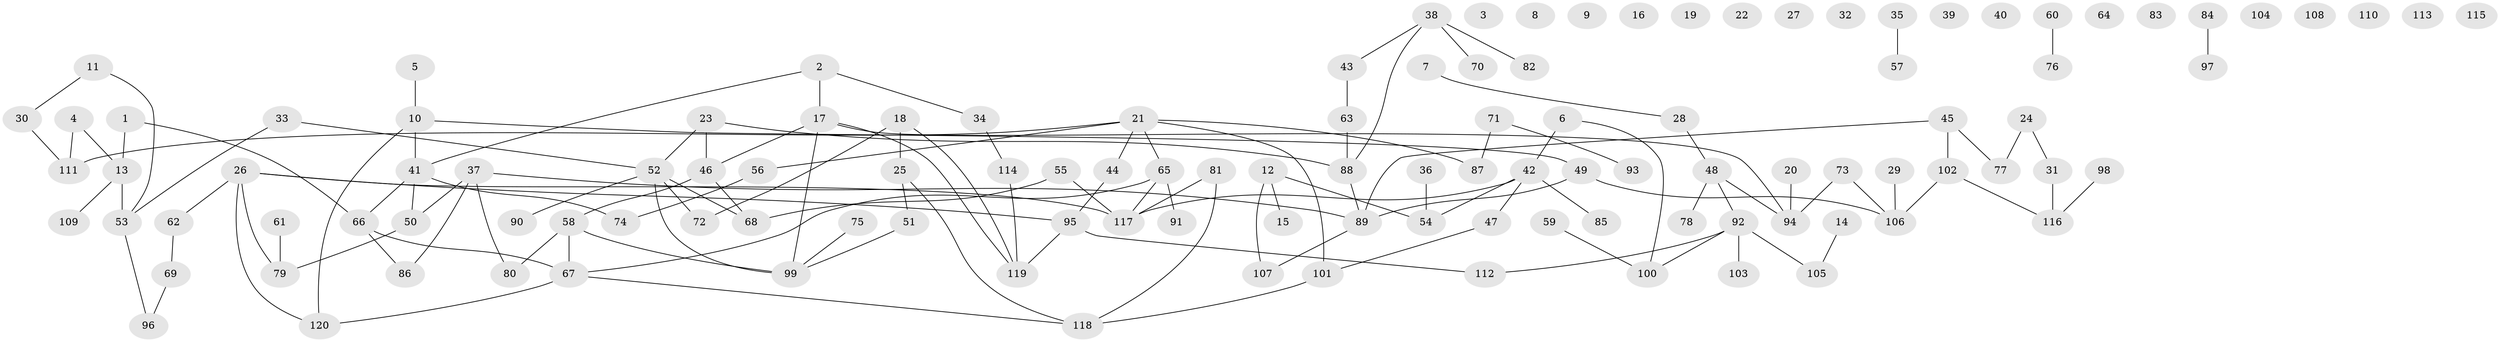 // coarse degree distribution, {2: 0.42857142857142855, 1: 0.21428571428571427, 6: 0.07142857142857142, 8: 0.07142857142857142, 4: 0.07142857142857142, 3: 0.07142857142857142, 9: 0.07142857142857142}
// Generated by graph-tools (version 1.1) at 2025/35/03/04/25 23:35:55]
// undirected, 120 vertices, 132 edges
graph export_dot {
  node [color=gray90,style=filled];
  1;
  2;
  3;
  4;
  5;
  6;
  7;
  8;
  9;
  10;
  11;
  12;
  13;
  14;
  15;
  16;
  17;
  18;
  19;
  20;
  21;
  22;
  23;
  24;
  25;
  26;
  27;
  28;
  29;
  30;
  31;
  32;
  33;
  34;
  35;
  36;
  37;
  38;
  39;
  40;
  41;
  42;
  43;
  44;
  45;
  46;
  47;
  48;
  49;
  50;
  51;
  52;
  53;
  54;
  55;
  56;
  57;
  58;
  59;
  60;
  61;
  62;
  63;
  64;
  65;
  66;
  67;
  68;
  69;
  70;
  71;
  72;
  73;
  74;
  75;
  76;
  77;
  78;
  79;
  80;
  81;
  82;
  83;
  84;
  85;
  86;
  87;
  88;
  89;
  90;
  91;
  92;
  93;
  94;
  95;
  96;
  97;
  98;
  99;
  100;
  101;
  102;
  103;
  104;
  105;
  106;
  107;
  108;
  109;
  110;
  111;
  112;
  113;
  114;
  115;
  116;
  117;
  118;
  119;
  120;
  1 -- 13;
  1 -- 66;
  2 -- 17;
  2 -- 34;
  2 -- 41;
  4 -- 13;
  4 -- 111;
  5 -- 10;
  6 -- 42;
  6 -- 100;
  7 -- 28;
  10 -- 41;
  10 -- 49;
  10 -- 120;
  11 -- 30;
  11 -- 53;
  12 -- 15;
  12 -- 54;
  12 -- 107;
  13 -- 53;
  13 -- 109;
  14 -- 105;
  17 -- 46;
  17 -- 94;
  17 -- 99;
  17 -- 119;
  18 -- 25;
  18 -- 72;
  18 -- 119;
  20 -- 94;
  21 -- 44;
  21 -- 56;
  21 -- 65;
  21 -- 87;
  21 -- 101;
  21 -- 111;
  23 -- 46;
  23 -- 52;
  23 -- 88;
  24 -- 31;
  24 -- 77;
  25 -- 51;
  25 -- 118;
  26 -- 62;
  26 -- 79;
  26 -- 95;
  26 -- 117;
  26 -- 120;
  28 -- 48;
  29 -- 106;
  30 -- 111;
  31 -- 116;
  33 -- 52;
  33 -- 53;
  34 -- 114;
  35 -- 57;
  36 -- 54;
  37 -- 50;
  37 -- 80;
  37 -- 86;
  37 -- 89;
  38 -- 43;
  38 -- 70;
  38 -- 82;
  38 -- 88;
  41 -- 50;
  41 -- 66;
  41 -- 74;
  42 -- 47;
  42 -- 54;
  42 -- 85;
  42 -- 117;
  43 -- 63;
  44 -- 95;
  45 -- 77;
  45 -- 89;
  45 -- 102;
  46 -- 58;
  46 -- 68;
  47 -- 101;
  48 -- 78;
  48 -- 92;
  48 -- 94;
  49 -- 89;
  49 -- 106;
  50 -- 79;
  51 -- 99;
  52 -- 68;
  52 -- 72;
  52 -- 90;
  52 -- 99;
  53 -- 96;
  55 -- 68;
  55 -- 117;
  56 -- 74;
  58 -- 67;
  58 -- 80;
  58 -- 99;
  59 -- 100;
  60 -- 76;
  61 -- 79;
  62 -- 69;
  63 -- 88;
  65 -- 67;
  65 -- 91;
  65 -- 117;
  66 -- 67;
  66 -- 86;
  67 -- 118;
  67 -- 120;
  69 -- 96;
  71 -- 87;
  71 -- 93;
  73 -- 94;
  73 -- 106;
  75 -- 99;
  81 -- 117;
  81 -- 118;
  84 -- 97;
  88 -- 89;
  89 -- 107;
  92 -- 100;
  92 -- 103;
  92 -- 105;
  92 -- 112;
  95 -- 112;
  95 -- 119;
  98 -- 116;
  101 -- 118;
  102 -- 106;
  102 -- 116;
  114 -- 119;
}
